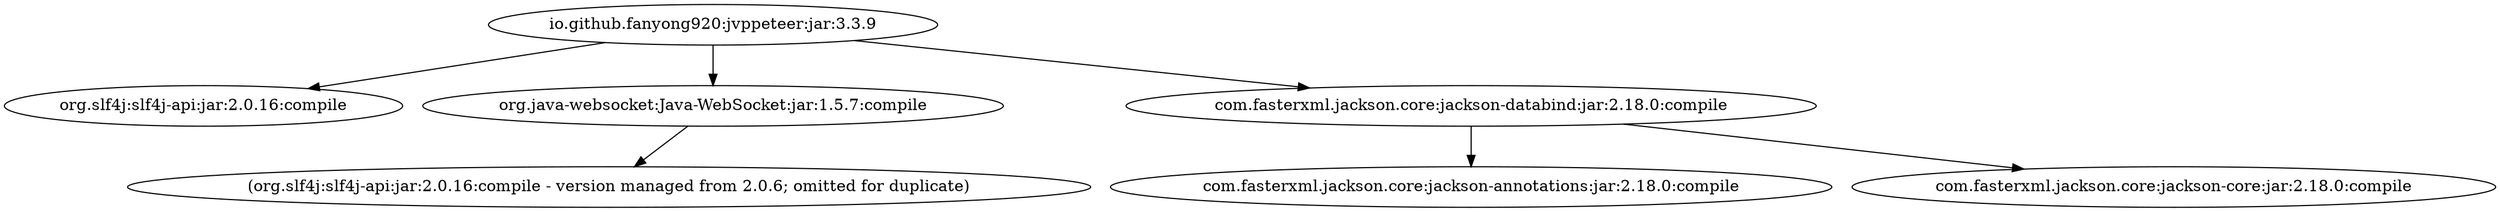 digraph fanyong920__jvppeteer {
	"io.github.fanyong920:jvppeteer:jar:3.3.9" -> "org.slf4j:slf4j-api:jar:2.0.16:compile" ; 
	"io.github.fanyong920:jvppeteer:jar:3.3.9" -> "org.java-websocket:Java-WebSocket:jar:1.5.7:compile" ; 
	"io.github.fanyong920:jvppeteer:jar:3.3.9" -> "com.fasterxml.jackson.core:jackson-databind:jar:2.18.0:compile" ; 
	"org.java-websocket:Java-WebSocket:jar:1.5.7:compile" -> "(org.slf4j:slf4j-api:jar:2.0.16:compile - version managed from 2.0.6; omitted for duplicate)" ; 
	"com.fasterxml.jackson.core:jackson-databind:jar:2.18.0:compile" -> "com.fasterxml.jackson.core:jackson-annotations:jar:2.18.0:compile" ; 
	"com.fasterxml.jackson.core:jackson-databind:jar:2.18.0:compile" -> "com.fasterxml.jackson.core:jackson-core:jar:2.18.0:compile" ; 
}
digraph example {
	"com.ruiyun:example:jar:1.0.0-SNAPSHOT" -> "org.slf4j:slf4j-simple:jar:2.0.16:compile" ; 
	"com.ruiyun:example:jar:1.0.0-SNAPSHOT" -> "io.github.fanyong920:jvppeteer:jar:3.3.9:compile" ; 
	"com.ruiyun:example:jar:1.0.0-SNAPSHOT" -> "junit:junit:jar:4.13.1:compile" ; 
	"org.slf4j:slf4j-simple:jar:2.0.16:compile" -> "org.slf4j:slf4j-api:jar:2.0.16:compile" ; 
	"io.github.fanyong920:jvppeteer:jar:3.3.9:compile" -> "(org.slf4j:slf4j-api:jar:2.0.16:compile - omitted for duplicate)" ; 
	"io.github.fanyong920:jvppeteer:jar:3.3.9:compile" -> "org.java-websocket:Java-WebSocket:jar:1.5.7:compile" ; 
	"io.github.fanyong920:jvppeteer:jar:3.3.9:compile" -> "com.fasterxml.jackson.core:jackson-databind:jar:2.18.0:compile" ; 
	"org.java-websocket:Java-WebSocket:jar:1.5.7:compile" -> "(org.slf4j:slf4j-api:jar:2.0.6:compile - omitted for conflict with 2.0.16)" ; 
	"com.fasterxml.jackson.core:jackson-databind:jar:2.18.0:compile" -> "com.fasterxml.jackson.core:jackson-annotations:jar:2.18.0:compile" ; 
	"com.fasterxml.jackson.core:jackson-databind:jar:2.18.0:compile" -> "com.fasterxml.jackson.core:jackson-core:jar:2.18.0:compile" ; 
	"junit:junit:jar:4.13.1:compile" -> "org.hamcrest:hamcrest-core:jar:1.3:compile" ; 
}
